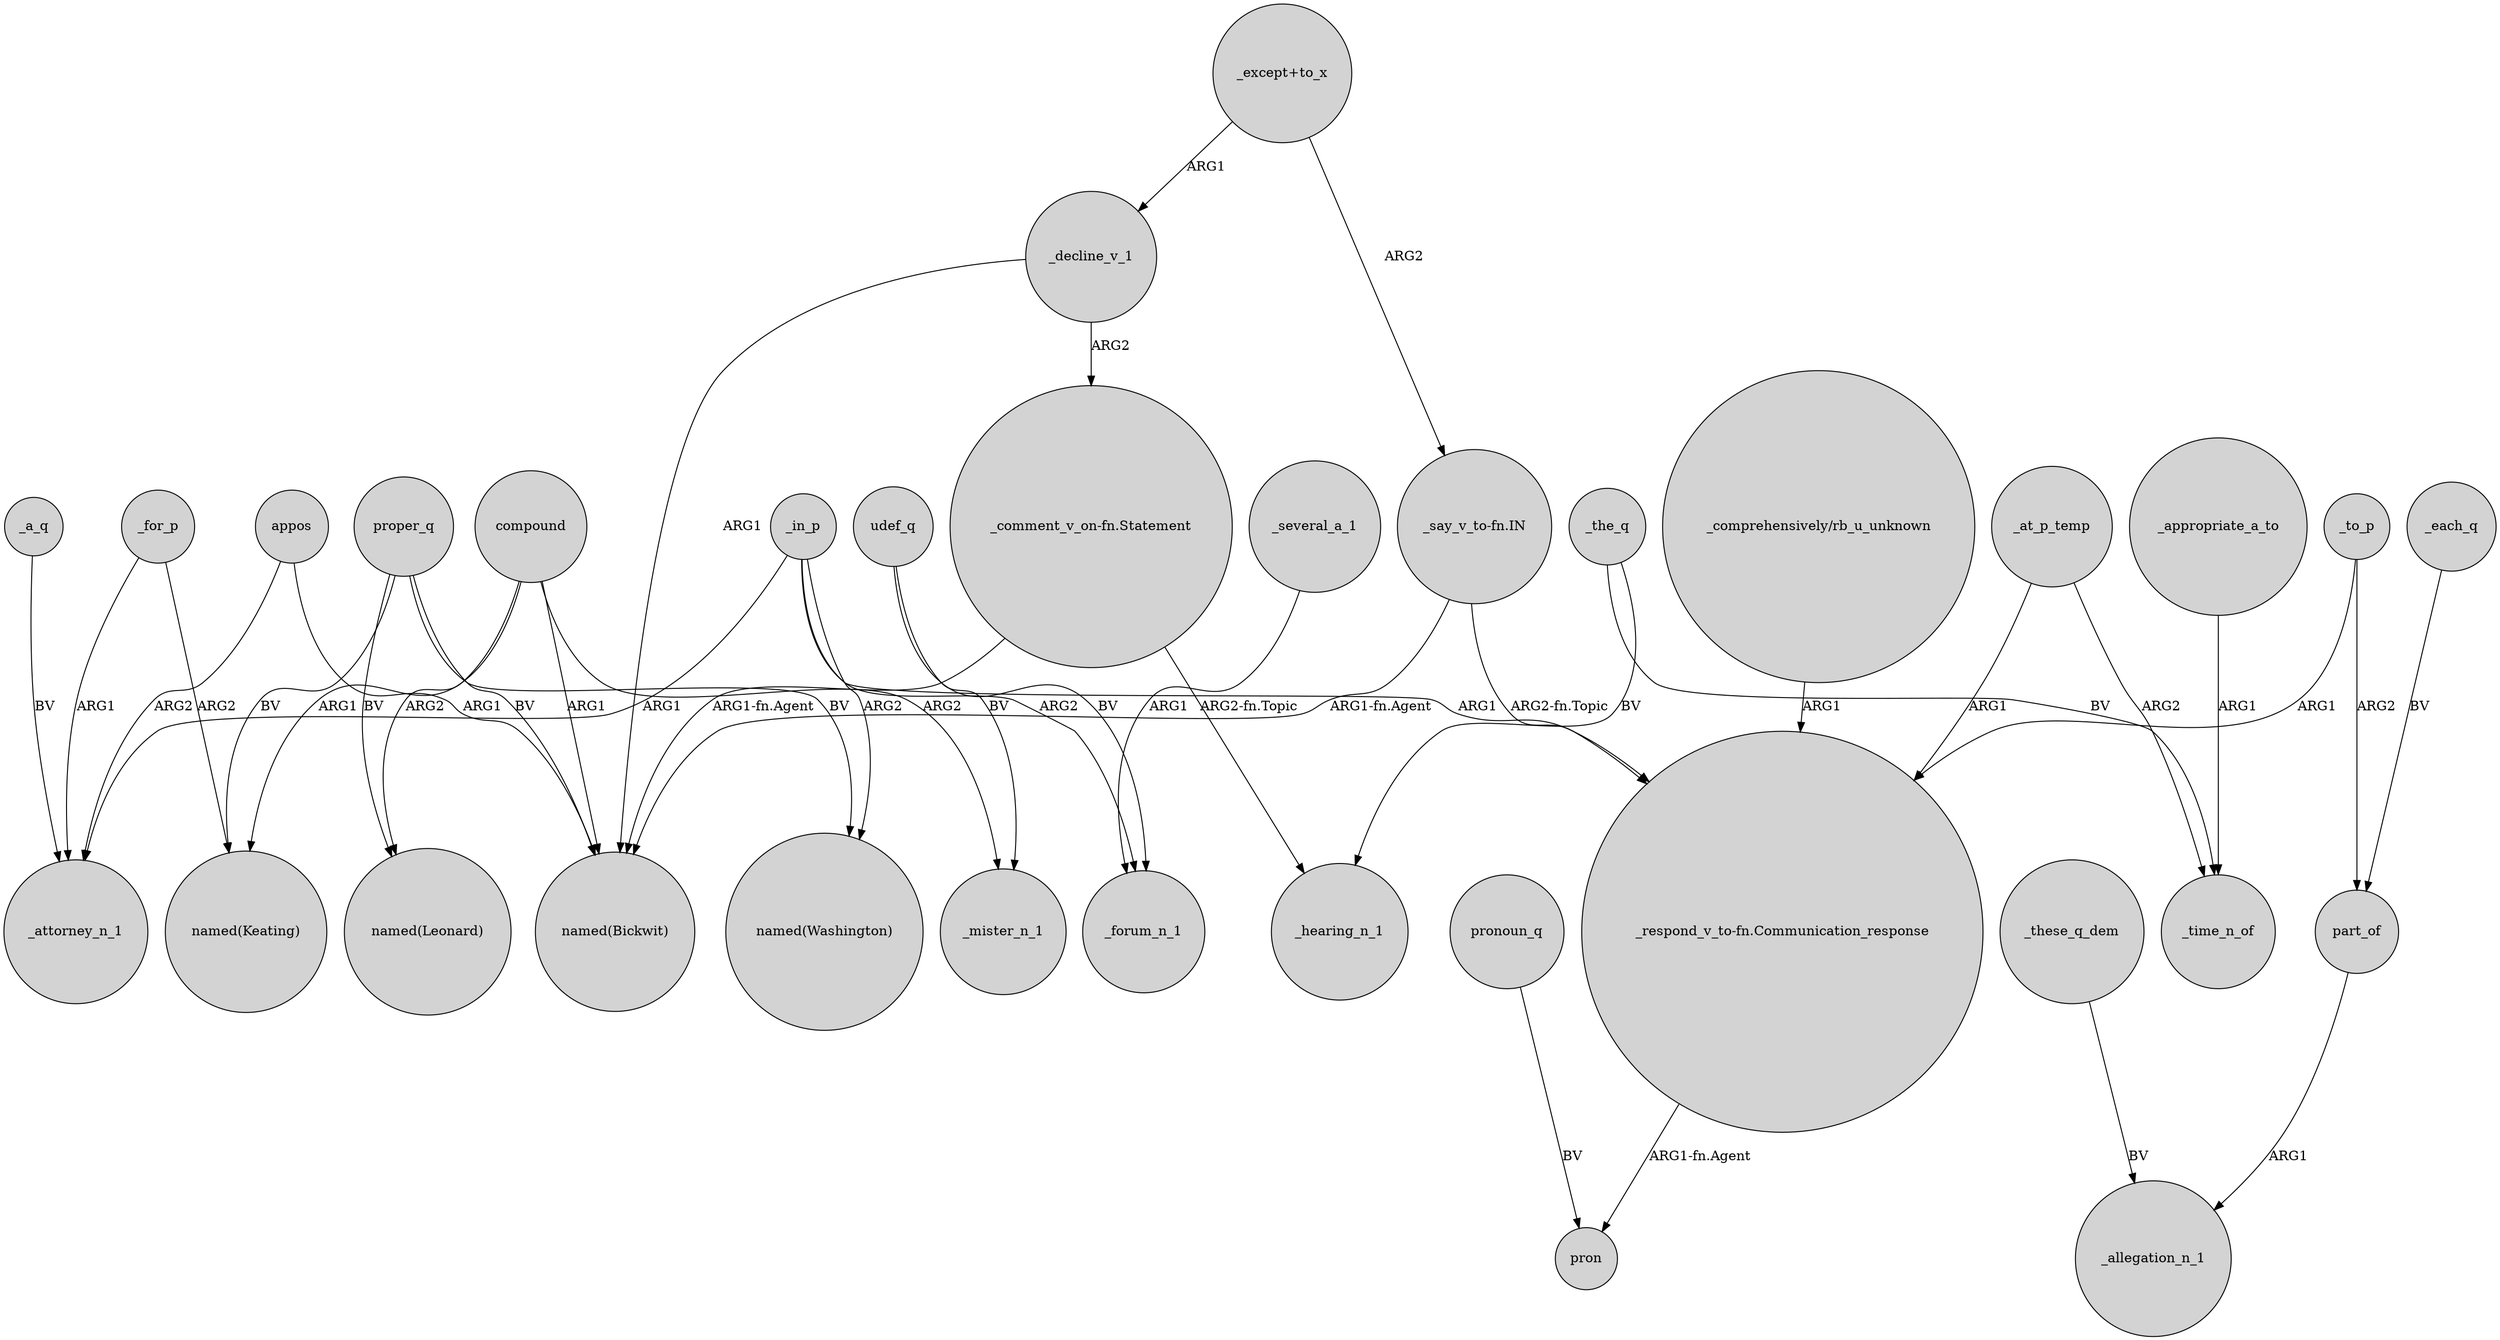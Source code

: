 digraph {
	node [shape=circle style=filled]
	_a_q -> _attorney_n_1 [label=BV]
	"_comment_v_on-fn.Statement" -> "named(Bickwit)" [label="ARG1-fn.Agent"]
	_decline_v_1 -> "named(Bickwit)" [label=ARG1]
	_to_p -> "_respond_v_to-fn.Communication_response" [label=ARG1]
	compound -> _mister_n_1 [label=ARG2]
	_for_p -> "named(Keating)" [label=ARG2]
	compound -> "named(Keating)" [label=ARG1]
	appos -> _attorney_n_1 [label=ARG2]
	udef_q -> _mister_n_1 [label=BV]
	_at_p_temp -> _time_n_of [label=ARG2]
	_the_q -> _hearing_n_1 [label=BV]
	proper_q -> "named(Keating)" [label=BV]
	proper_q -> "named(Washington)" [label=BV]
	_decline_v_1 -> "_comment_v_on-fn.Statement" [label=ARG2]
	_in_p -> "_respond_v_to-fn.Communication_response" [label=ARG1]
	"_say_v_to-fn.IN" -> "_respond_v_to-fn.Communication_response" [label="ARG2-fn.Topic"]
	pronoun_q -> pron [label=BV]
	"_except+to_x" -> "_say_v_to-fn.IN" [label=ARG2]
	_the_q -> _time_n_of [label=BV]
	"_except+to_x" -> _decline_v_1 [label=ARG1]
	proper_q -> "named(Bickwit)" [label=BV]
	"_respond_v_to-fn.Communication_response" -> pron [label="ARG1-fn.Agent"]
	_in_p -> _forum_n_1 [label=ARG2]
	_to_p -> part_of [label=ARG2]
	part_of -> _allegation_n_1 [label=ARG1]
	_each_q -> part_of [label=BV]
	_these_q_dem -> _allegation_n_1 [label=BV]
	compound -> "named(Leonard)" [label=ARG2]
	"_say_v_to-fn.IN" -> "named(Bickwit)" [label="ARG1-fn.Agent"]
	_several_a_1 -> _forum_n_1 [label=ARG1]
	compound -> "named(Bickwit)" [label=ARG1]
	_for_p -> _attorney_n_1 [label=ARG1]
	appos -> "named(Bickwit)" [label=ARG1]
	udef_q -> _forum_n_1 [label=BV]
	_in_p -> "named(Washington)" [label=ARG2]
	proper_q -> "named(Leonard)" [label=BV]
	_in_p -> _attorney_n_1 [label=ARG1]
	"_comprehensively/rb_u_unknown" -> "_respond_v_to-fn.Communication_response" [label=ARG1]
	"_comment_v_on-fn.Statement" -> _hearing_n_1 [label="ARG2-fn.Topic"]
	_appropriate_a_to -> _time_n_of [label=ARG1]
	_at_p_temp -> "_respond_v_to-fn.Communication_response" [label=ARG1]
}

